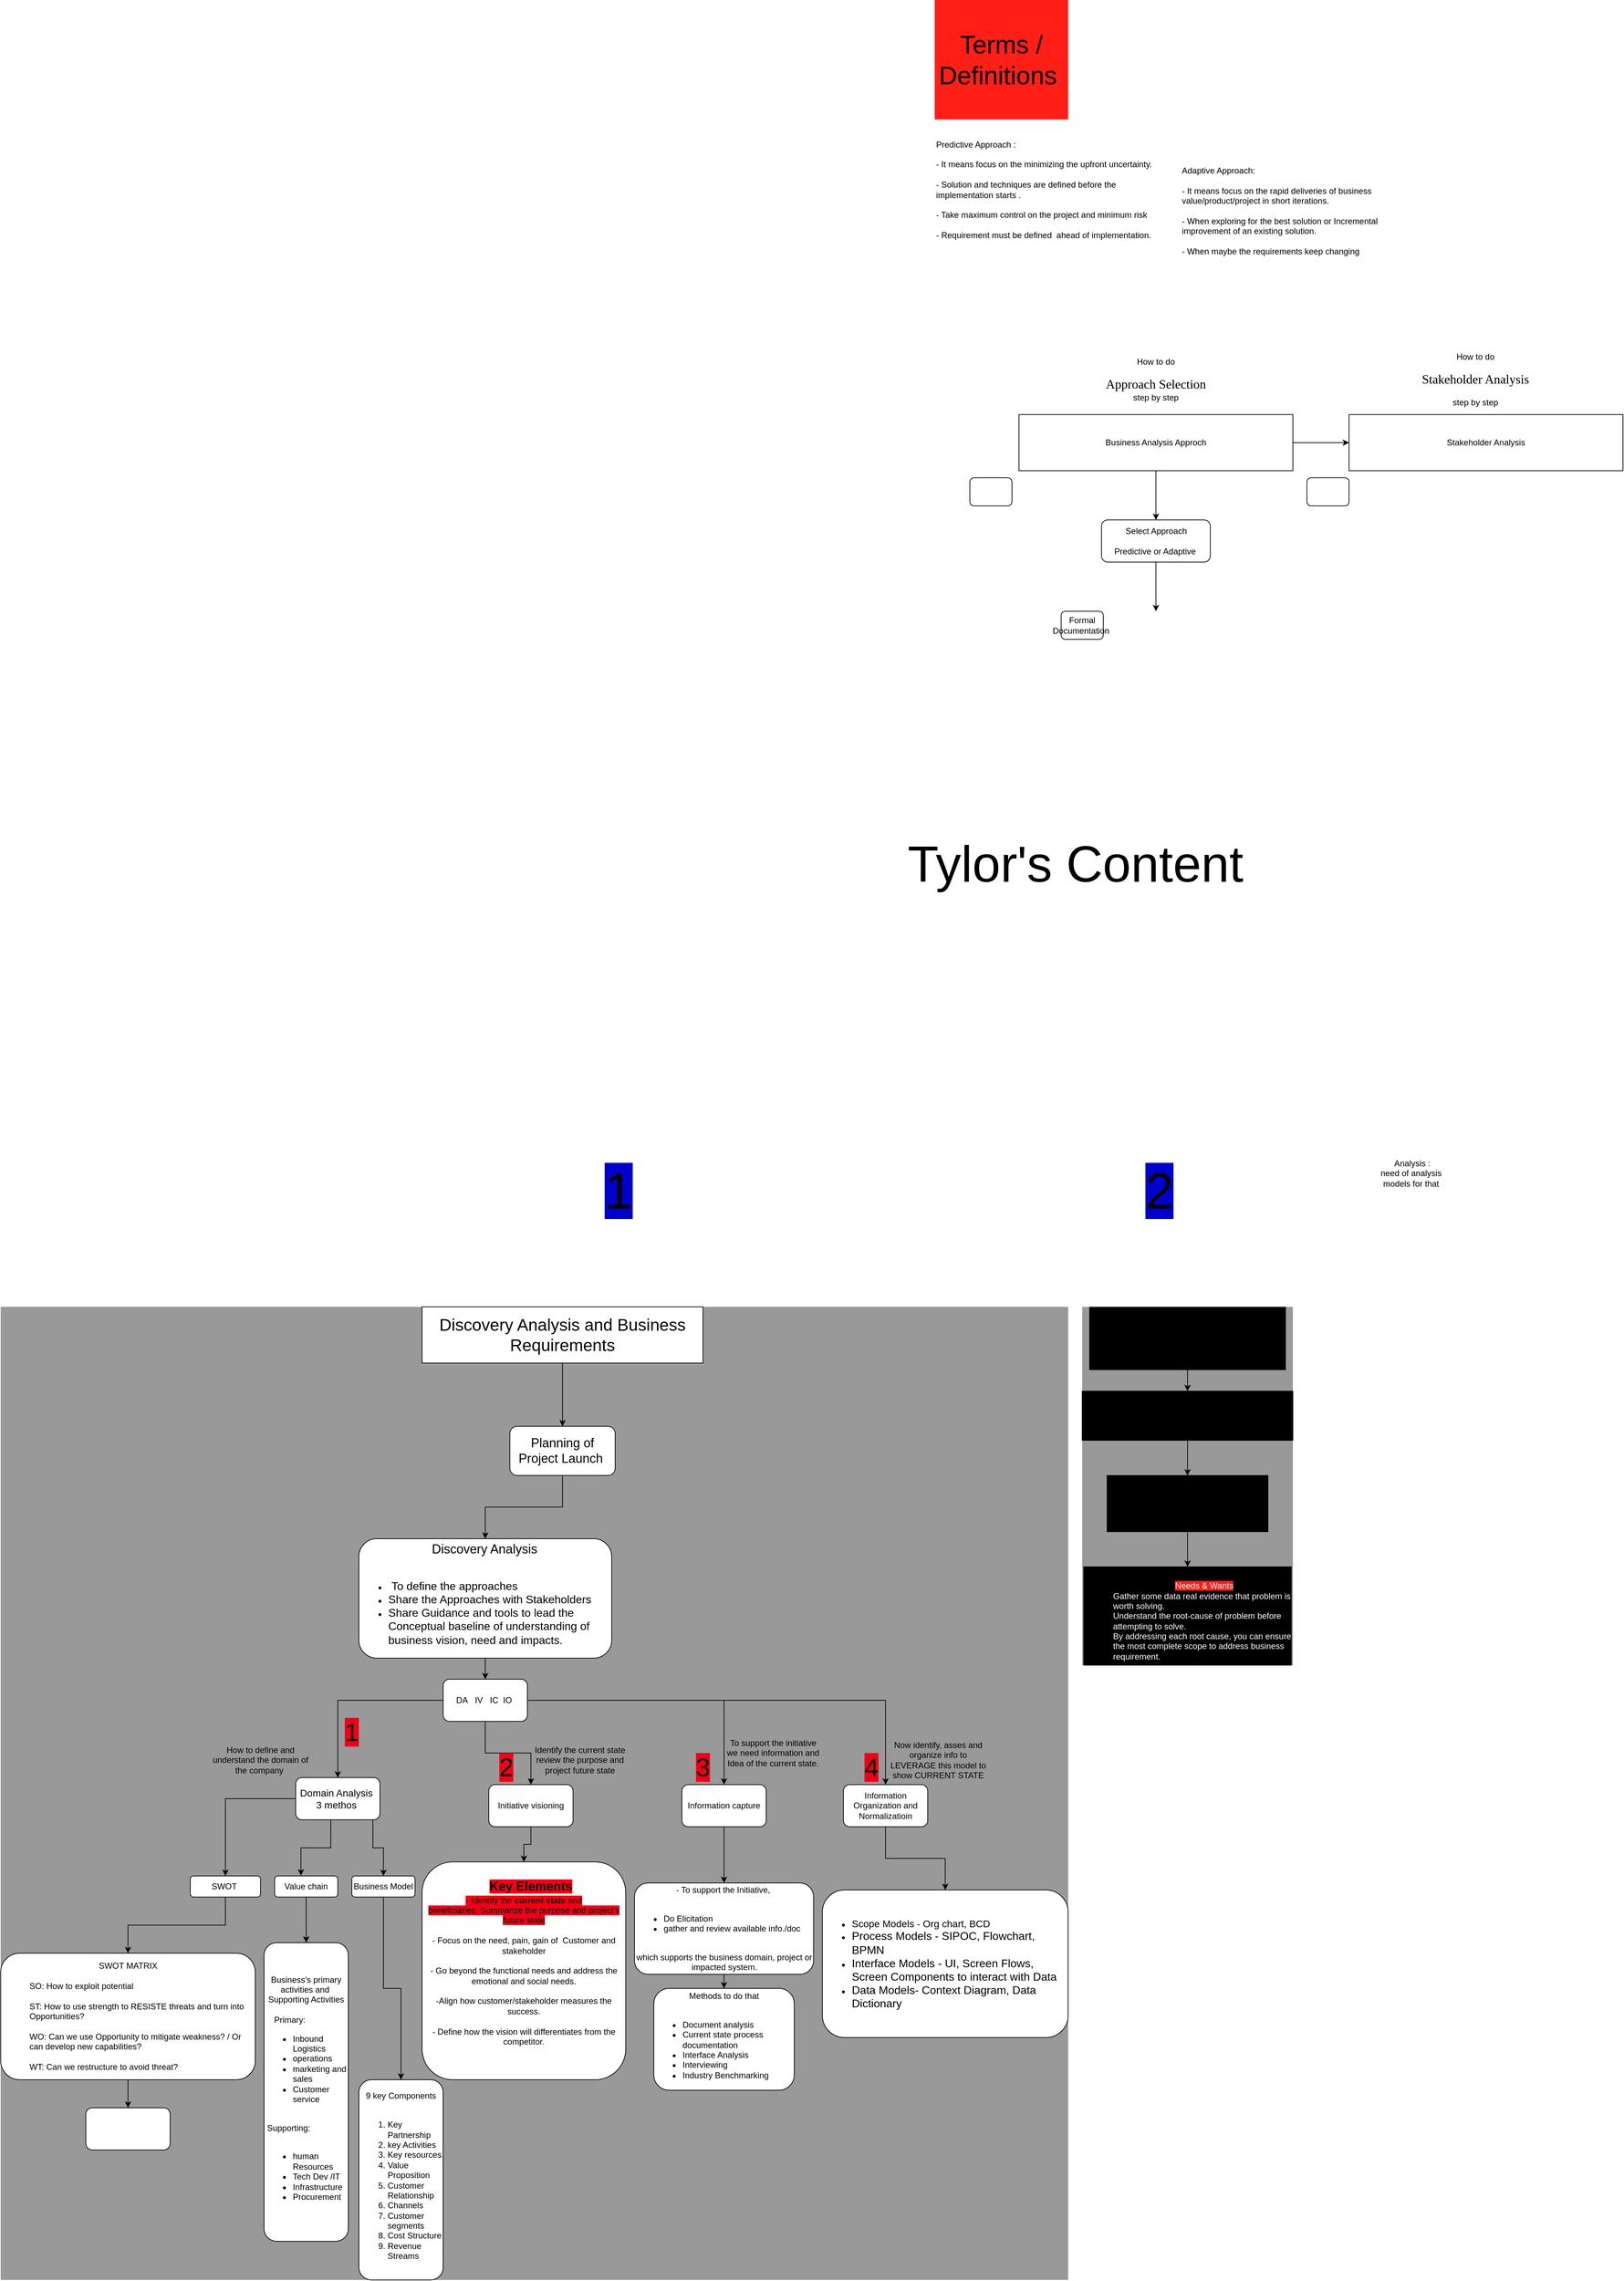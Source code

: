 <mxfile version="21.3.6" type="github">
  <diagram name="Page-1" id="avuCrzYc_2zifGQklvcb">
    <mxGraphModel dx="3822" dy="2460" grid="1" gridSize="10" guides="1" tooltips="1" connect="1" arrows="1" fold="1" page="1" pageScale="1" pageWidth="850" pageHeight="1100" math="0" shadow="0">
      <root>
        <mxCell id="0" />
        <mxCell id="1" parent="0" />
        <mxCell id="20oGBJxCJiwP2vIUOQRp-1" value="Stakeholder Analysis" style="rounded=0;whiteSpace=wrap;html=1;" parent="1" vertex="1">
          <mxGeometry x="240" y="120" width="390" height="80" as="geometry" />
        </mxCell>
        <mxCell id="20oGBJxCJiwP2vIUOQRp-3" value="How to do&lt;br&gt;&lt;br&gt;&lt;font face=&quot;Verdana&quot; style=&quot;font-size: 18px;&quot;&gt;Stakeholder Analysis&lt;/font&gt; &lt;br&gt;&lt;br&gt;step by step" style="text;html=1;strokeColor=none;fillColor=none;align=center;verticalAlign=middle;whiteSpace=wrap;rounded=0;" parent="1" vertex="1">
          <mxGeometry x="300" y="30" width="240" height="80" as="geometry" />
        </mxCell>
        <mxCell id="20oGBJxCJiwP2vIUOQRp-5" style="edgeStyle=orthogonalEdgeStyle;rounded=0;orthogonalLoop=1;jettySize=auto;html=1;" parent="1" source="20oGBJxCJiwP2vIUOQRp-4" target="20oGBJxCJiwP2vIUOQRp-1" edge="1">
          <mxGeometry relative="1" as="geometry" />
        </mxCell>
        <mxCell id="20oGBJxCJiwP2vIUOQRp-12" style="edgeStyle=orthogonalEdgeStyle;rounded=0;orthogonalLoop=1;jettySize=auto;html=1;entryX=0.5;entryY=0;entryDx=0;entryDy=0;" parent="1" source="20oGBJxCJiwP2vIUOQRp-4" target="20oGBJxCJiwP2vIUOQRp-7" edge="1">
          <mxGeometry relative="1" as="geometry" />
        </mxCell>
        <mxCell id="20oGBJxCJiwP2vIUOQRp-4" value="Business Analysis Approch" style="rounded=0;whiteSpace=wrap;html=1;" parent="1" vertex="1">
          <mxGeometry x="-230" y="120" width="390" height="80" as="geometry" />
        </mxCell>
        <mxCell id="20oGBJxCJiwP2vIUOQRp-13" style="edgeStyle=orthogonalEdgeStyle;rounded=0;orthogonalLoop=1;jettySize=auto;html=1;" parent="1" source="20oGBJxCJiwP2vIUOQRp-7" edge="1">
          <mxGeometry relative="1" as="geometry">
            <mxPoint x="-35" y="400" as="targetPoint" />
          </mxGeometry>
        </mxCell>
        <mxCell id="20oGBJxCJiwP2vIUOQRp-7" value="Select Approach&lt;br&gt;&lt;br&gt;Predictive or Adaptive&amp;nbsp;" style="rounded=1;whiteSpace=wrap;html=1;" parent="1" vertex="1">
          <mxGeometry x="-112.5" y="270" width="155" height="60" as="geometry" />
        </mxCell>
        <mxCell id="20oGBJxCJiwP2vIUOQRp-8" value="Predictive Approach :&amp;nbsp; &amp;nbsp;&lt;br&gt;&lt;br&gt;- It means focus on the minimizing the upfront uncertainty.&amp;nbsp;&lt;br&gt;&lt;br&gt;- Solution and techniques are defined before the implementation starts .&lt;br&gt;&lt;br&gt;- Take maximum control on the project and minimum risk&lt;br&gt;&lt;br&gt;- Requirement must be defined&amp;nbsp; ahead of implementation.&lt;br&gt;" style="text;html=1;strokeColor=none;fillColor=none;align=left;verticalAlign=middle;whiteSpace=wrap;rounded=0;" parent="1" vertex="1">
          <mxGeometry x="-350" y="-280" width="320" height="160" as="geometry" />
        </mxCell>
        <mxCell id="20oGBJxCJiwP2vIUOQRp-9" value="&lt;font style=&quot;font-size: 36px;&quot;&gt;Terms / Definitions&amp;nbsp;&lt;/font&gt;" style="text;html=1;strokeColor=none;fillColor=#FF1F17;align=center;verticalAlign=middle;whiteSpace=wrap;rounded=0;" parent="1" vertex="1">
          <mxGeometry x="-350" y="-470" width="190" height="170" as="geometry" />
        </mxCell>
        <mxCell id="20oGBJxCJiwP2vIUOQRp-10" value="Adaptive Approach:&amp;nbsp; &amp;nbsp;&lt;br&gt;&lt;br&gt;- It means focus on the rapid deliveries of business value/product/project in short iterations.&lt;br&gt;&lt;br&gt;- When exploring for the best solution or Incremental improvement of an existing solution.&lt;br&gt;&lt;br&gt;- When maybe the requirements keep changing&amp;nbsp;" style="text;html=1;strokeColor=none;fillColor=none;align=left;verticalAlign=middle;whiteSpace=wrap;rounded=0;" parent="1" vertex="1">
          <mxGeometry y="-220" width="320" height="100" as="geometry" />
        </mxCell>
        <mxCell id="20oGBJxCJiwP2vIUOQRp-11" value="How to do&lt;br&gt;&lt;br&gt;&lt;font face=&quot;Verdana&quot;&gt;&lt;span style=&quot;font-size: 18px;&quot;&gt;Approach Selection&lt;/span&gt;&lt;/font&gt;&lt;br&gt;step by step" style="text;html=1;strokeColor=none;fillColor=none;align=center;verticalAlign=middle;whiteSpace=wrap;rounded=0;" parent="1" vertex="1">
          <mxGeometry x="-155" y="30" width="240" height="80" as="geometry" />
        </mxCell>
        <mxCell id="20oGBJxCJiwP2vIUOQRp-14" value="" style="rounded=1;whiteSpace=wrap;html=1;" parent="1" vertex="1">
          <mxGeometry x="-300" y="210" width="60" height="40" as="geometry" />
        </mxCell>
        <mxCell id="20oGBJxCJiwP2vIUOQRp-16" value="" style="rounded=1;whiteSpace=wrap;html=1;" parent="1" vertex="1">
          <mxGeometry x="180" y="210" width="60" height="40" as="geometry" />
        </mxCell>
        <mxCell id="20oGBJxCJiwP2vIUOQRp-17" value="Formal Documentation&amp;nbsp;" style="rounded=1;whiteSpace=wrap;html=1;" parent="1" vertex="1">
          <mxGeometry x="-170" y="400" width="60" height="40" as="geometry" />
        </mxCell>
        <mxCell id="20oGBJxCJiwP2vIUOQRp-19" value="&lt;font style=&quot;font-size: 72px;&quot;&gt;Tylor&#39;s Content&amp;nbsp;&lt;/font&gt;" style="text;html=1;strokeColor=none;fillColor=none;align=center;verticalAlign=middle;whiteSpace=wrap;rounded=0;" parent="1" vertex="1">
          <mxGeometry x="-417.5" y="620" width="555" height="280" as="geometry" />
        </mxCell>
        <mxCell id="xvKbqlWR54QsmGuHGJQW-46" value="" style="group;fillColor=#999999;" parent="1" vertex="1" connectable="0">
          <mxGeometry x="-1680" y="1390" width="1520" height="1385" as="geometry" />
        </mxCell>
        <mxCell id="20oGBJxCJiwP2vIUOQRp-18" value="&lt;font style=&quot;font-size: 24px;&quot;&gt;Discovery Analysis and Business Requirements&lt;/font&gt;" style="rounded=0;whiteSpace=wrap;html=1;" parent="xvKbqlWR54QsmGuHGJQW-46" vertex="1">
          <mxGeometry x="600" width="400" height="80" as="geometry" />
        </mxCell>
        <mxCell id="20oGBJxCJiwP2vIUOQRp-22" value="&lt;font style=&quot;font-size: 18px;&quot;&gt;Planning of Project Launch&amp;nbsp;&lt;/font&gt;" style="rounded=1;whiteSpace=wrap;html=1;" parent="xvKbqlWR54QsmGuHGJQW-46" vertex="1">
          <mxGeometry x="725" y="170" width="150" height="70" as="geometry" />
        </mxCell>
        <mxCell id="xvKbqlWR54QsmGuHGJQW-45" style="edgeStyle=orthogonalEdgeStyle;rounded=0;orthogonalLoop=1;jettySize=auto;html=1;entryX=0.5;entryY=0;entryDx=0;entryDy=0;" parent="xvKbqlWR54QsmGuHGJQW-46" source="20oGBJxCJiwP2vIUOQRp-18" target="20oGBJxCJiwP2vIUOQRp-22" edge="1">
          <mxGeometry relative="1" as="geometry" />
        </mxCell>
        <mxCell id="20oGBJxCJiwP2vIUOQRp-23" value="&lt;div style=&quot;text-align: center;&quot;&gt;&lt;span style=&quot;background-color: initial;&quot;&gt;&lt;font style=&quot;font-size: 18px;&quot;&gt;Discovery Analysis&lt;/font&gt;&lt;font style=&quot;font-size: 14px;&quot;&gt;&amp;nbsp;&lt;/font&gt;&lt;/span&gt;&lt;/div&gt;&lt;font size=&quot;3&quot;&gt;&lt;br&gt;&lt;/font&gt;&lt;ul&gt;&lt;li&gt;&lt;font size=&quot;3&quot;&gt;&amp;nbsp;To define the approaches&lt;/font&gt;&lt;/li&gt;&lt;li&gt;&lt;font size=&quot;3&quot;&gt;Share the Approaches with Stakeholders&lt;/font&gt;&lt;/li&gt;&lt;li&gt;&lt;font size=&quot;3&quot;&gt;Share Guidance and tools to lead the Conceptual baseline of understanding of business vision, need and impacts.&lt;/font&gt;&lt;/li&gt;&lt;/ul&gt;" style="rounded=1;whiteSpace=wrap;html=1;align=left;" parent="xvKbqlWR54QsmGuHGJQW-46" vertex="1">
          <mxGeometry x="510" y="330" width="360" height="170" as="geometry" />
        </mxCell>
        <mxCell id="20oGBJxCJiwP2vIUOQRp-24" style="edgeStyle=orthogonalEdgeStyle;rounded=0;orthogonalLoop=1;jettySize=auto;html=1;" parent="xvKbqlWR54QsmGuHGJQW-46" source="20oGBJxCJiwP2vIUOQRp-22" target="20oGBJxCJiwP2vIUOQRp-23" edge="1">
          <mxGeometry relative="1" as="geometry" />
        </mxCell>
        <mxCell id="20oGBJxCJiwP2vIUOQRp-25" value="DA&amp;nbsp; &amp;nbsp;IV&amp;nbsp; &amp;nbsp;IC&amp;nbsp; IO&amp;nbsp;" style="whiteSpace=wrap;html=1;align=center;rounded=1;" parent="xvKbqlWR54QsmGuHGJQW-46" vertex="1">
          <mxGeometry x="630" y="530" width="120" height="60" as="geometry" />
        </mxCell>
        <mxCell id="20oGBJxCJiwP2vIUOQRp-26" value="" style="edgeStyle=orthogonalEdgeStyle;rounded=0;orthogonalLoop=1;jettySize=auto;html=1;" parent="xvKbqlWR54QsmGuHGJQW-46" source="20oGBJxCJiwP2vIUOQRp-23" target="20oGBJxCJiwP2vIUOQRp-25" edge="1">
          <mxGeometry relative="1" as="geometry" />
        </mxCell>
        <mxCell id="20oGBJxCJiwP2vIUOQRp-27" value="&lt;font style=&quot;font-size: 14px;&quot;&gt;Domain Analysis&amp;nbsp;&lt;br&gt;&lt;font style=&quot;&quot;&gt;3 methos&lt;/font&gt;&amp;nbsp;&lt;/font&gt;" style="whiteSpace=wrap;html=1;align=center;rounded=1;" parent="xvKbqlWR54QsmGuHGJQW-46" vertex="1">
          <mxGeometry x="420" y="670" width="120" height="60" as="geometry" />
        </mxCell>
        <mxCell id="20oGBJxCJiwP2vIUOQRp-28" value="" style="edgeStyle=orthogonalEdgeStyle;rounded=0;orthogonalLoop=1;jettySize=auto;html=1;" parent="xvKbqlWR54QsmGuHGJQW-46" source="20oGBJxCJiwP2vIUOQRp-25" target="20oGBJxCJiwP2vIUOQRp-27" edge="1">
          <mxGeometry relative="1" as="geometry" />
        </mxCell>
        <mxCell id="20oGBJxCJiwP2vIUOQRp-29" value="How to define and understand the domain of the company&amp;nbsp;" style="text;html=1;strokeColor=none;fillColor=none;align=center;verticalAlign=middle;whiteSpace=wrap;rounded=0;" parent="xvKbqlWR54QsmGuHGJQW-46" vertex="1">
          <mxGeometry x="300" y="610" width="140" height="70" as="geometry" />
        </mxCell>
        <mxCell id="20oGBJxCJiwP2vIUOQRp-30" value="SWOT&amp;nbsp;" style="whiteSpace=wrap;html=1;align=center;rounded=1;" parent="xvKbqlWR54QsmGuHGJQW-46" vertex="1">
          <mxGeometry x="270" y="810" width="100" height="30" as="geometry" />
        </mxCell>
        <mxCell id="20oGBJxCJiwP2vIUOQRp-31" value="" style="edgeStyle=orthogonalEdgeStyle;rounded=0;orthogonalLoop=1;jettySize=auto;html=1;" parent="xvKbqlWR54QsmGuHGJQW-46" source="20oGBJxCJiwP2vIUOQRp-27" target="20oGBJxCJiwP2vIUOQRp-30" edge="1">
          <mxGeometry relative="1" as="geometry" />
        </mxCell>
        <mxCell id="20oGBJxCJiwP2vIUOQRp-32" value="Value chain" style="whiteSpace=wrap;html=1;align=center;rounded=1;" parent="xvKbqlWR54QsmGuHGJQW-46" vertex="1">
          <mxGeometry x="390" y="810" width="90" height="30" as="geometry" />
        </mxCell>
        <mxCell id="20oGBJxCJiwP2vIUOQRp-34" style="edgeStyle=orthogonalEdgeStyle;rounded=0;orthogonalLoop=1;jettySize=auto;html=1;entryX=0.417;entryY=-0.017;entryDx=0;entryDy=0;entryPerimeter=0;" parent="xvKbqlWR54QsmGuHGJQW-46" source="20oGBJxCJiwP2vIUOQRp-27" target="20oGBJxCJiwP2vIUOQRp-32" edge="1">
          <mxGeometry relative="1" as="geometry">
            <Array as="points">
              <mxPoint x="470" y="770" />
              <mxPoint x="428" y="770" />
            </Array>
          </mxGeometry>
        </mxCell>
        <mxCell id="20oGBJxCJiwP2vIUOQRp-33" value="Business Model" style="whiteSpace=wrap;html=1;align=center;rounded=1;" parent="xvKbqlWR54QsmGuHGJQW-46" vertex="1">
          <mxGeometry x="500" y="810" width="90" height="30" as="geometry" />
        </mxCell>
        <mxCell id="20oGBJxCJiwP2vIUOQRp-35" style="edgeStyle=orthogonalEdgeStyle;rounded=0;orthogonalLoop=1;jettySize=auto;html=1;" parent="xvKbqlWR54QsmGuHGJQW-46" source="20oGBJxCJiwP2vIUOQRp-27" target="20oGBJxCJiwP2vIUOQRp-33" edge="1">
          <mxGeometry relative="1" as="geometry">
            <Array as="points">
              <mxPoint x="530" y="770" />
              <mxPoint x="545" y="770" />
            </Array>
          </mxGeometry>
        </mxCell>
        <mxCell id="20oGBJxCJiwP2vIUOQRp-36" value="SWOT MATRIX&lt;br&gt;&lt;br&gt;&lt;blockquote style=&quot;margin: 0 0 0 40px; border: none; padding: 0px;&quot;&gt;&lt;div style=&quot;text-align: left;&quot;&gt;&lt;span style=&quot;background-color: initial;&quot;&gt;SO: How to exploit potential&lt;/span&gt;&lt;/div&gt;&lt;div style=&quot;text-align: left;&quot;&gt;&lt;br&gt;&lt;/div&gt;&lt;div style=&quot;text-align: left;&quot;&gt;&lt;span style=&quot;background-color: initial;&quot;&gt;ST: How to use strength to RESISTE threats and turn into Opportunities?&lt;/span&gt;&lt;/div&gt;&lt;div style=&quot;text-align: left;&quot;&gt;&lt;br&gt;&lt;/div&gt;&lt;div style=&quot;text-align: left;&quot;&gt;&lt;span style=&quot;background-color: initial;&quot;&gt;WO: Can we use Opportunity to mitigate weakness? / Or can develop new capabilities?&lt;/span&gt;&lt;/div&gt;&lt;div style=&quot;text-align: left;&quot;&gt;&lt;br&gt;&lt;/div&gt;&lt;div style=&quot;text-align: left;&quot;&gt;&lt;span style=&quot;background-color: initial;&quot;&gt;WT: Can we restructure to avoid threat?&lt;/span&gt;&lt;/div&gt;&lt;/blockquote&gt;" style="whiteSpace=wrap;html=1;rounded=1;" parent="xvKbqlWR54QsmGuHGJQW-46" vertex="1">
          <mxGeometry y="920" width="362.5" height="180" as="geometry" />
        </mxCell>
        <mxCell id="20oGBJxCJiwP2vIUOQRp-37" value="" style="edgeStyle=orthogonalEdgeStyle;rounded=0;orthogonalLoop=1;jettySize=auto;html=1;" parent="xvKbqlWR54QsmGuHGJQW-46" source="20oGBJxCJiwP2vIUOQRp-30" target="20oGBJxCJiwP2vIUOQRp-36" edge="1">
          <mxGeometry relative="1" as="geometry" />
        </mxCell>
        <mxCell id="20oGBJxCJiwP2vIUOQRp-38" value="" style="whiteSpace=wrap;html=1;rounded=1;" parent="xvKbqlWR54QsmGuHGJQW-46" vertex="1">
          <mxGeometry x="121.25" y="1140" width="120" height="60" as="geometry" />
        </mxCell>
        <mxCell id="20oGBJxCJiwP2vIUOQRp-39" value="" style="edgeStyle=orthogonalEdgeStyle;rounded=0;orthogonalLoop=1;jettySize=auto;html=1;" parent="xvKbqlWR54QsmGuHGJQW-46" source="20oGBJxCJiwP2vIUOQRp-36" target="20oGBJxCJiwP2vIUOQRp-38" edge="1">
          <mxGeometry relative="1" as="geometry" />
        </mxCell>
        <mxCell id="xvKbqlWR54QsmGuHGJQW-1" value="Initiative visioning" style="whiteSpace=wrap;html=1;align=center;rounded=1;" parent="xvKbqlWR54QsmGuHGJQW-46" vertex="1">
          <mxGeometry x="695" y="680" width="120" height="60" as="geometry" />
        </mxCell>
        <mxCell id="xvKbqlWR54QsmGuHGJQW-2" value="" style="edgeStyle=orthogonalEdgeStyle;rounded=0;orthogonalLoop=1;jettySize=auto;html=1;" parent="xvKbqlWR54QsmGuHGJQW-46" source="20oGBJxCJiwP2vIUOQRp-25" target="xvKbqlWR54QsmGuHGJQW-1" edge="1">
          <mxGeometry relative="1" as="geometry" />
        </mxCell>
        <mxCell id="xvKbqlWR54QsmGuHGJQW-3" value="&lt;font style=&quot;background-color: rgb(240, 0, 24); font-size: 36px;&quot;&gt;1&lt;/font&gt;" style="text;html=1;strokeColor=none;fillColor=none;align=center;verticalAlign=middle;whiteSpace=wrap;rounded=0;" parent="xvKbqlWR54QsmGuHGJQW-46" vertex="1">
          <mxGeometry x="470" y="590" width="60" height="30" as="geometry" />
        </mxCell>
        <mxCell id="xvKbqlWR54QsmGuHGJQW-11" value="&lt;div style=&quot;&quot;&gt;&lt;span style=&quot;background-color: rgb(240, 0, 24);&quot;&gt;- Identify the &lt;b style=&quot;&quot;&gt;current state &lt;/b&gt;and beneficiaries,&amp;nbsp;Summarize the purpose and&amp;nbsp;project&#39;s future state&lt;/span&gt;&lt;/div&gt;&lt;div style=&quot;&quot;&gt;&lt;br&gt;&lt;/div&gt;&lt;div style=&quot;&quot;&gt;&lt;span style=&quot;background-color: initial;&quot;&gt;- Focus on the need, pain, gain of&amp;nbsp; Customer and stakeholder&lt;/span&gt;&lt;/div&gt;&lt;div style=&quot;&quot;&gt;&lt;br&gt;&lt;/div&gt;&lt;div style=&quot;&quot;&gt;&lt;span style=&quot;background-color: initial;&quot;&gt;- Go beyond the functional needs and address the emotional and social needs.&lt;/span&gt;&lt;/div&gt;&lt;div style=&quot;&quot;&gt;&lt;br&gt;&lt;/div&gt;&lt;div style=&quot;&quot;&gt;&lt;span style=&quot;background-color: initial;&quot;&gt;-Align how customer/stakeholder measures the success.&lt;/span&gt;&lt;/div&gt;&lt;div style=&quot;&quot;&gt;&lt;br&gt;&lt;/div&gt;&lt;div style=&quot;&quot;&gt;&lt;span style=&quot;background-color: initial;&quot;&gt;- Define how the vision will differentiates from the competitor.&lt;/span&gt;&lt;/div&gt;" style="whiteSpace=wrap;html=1;rounded=1;align=center;" parent="xvKbqlWR54QsmGuHGJQW-46" vertex="1">
          <mxGeometry x="600" y="790" width="290" height="310" as="geometry" />
        </mxCell>
        <mxCell id="xvKbqlWR54QsmGuHGJQW-9" value="" style="edgeStyle=orthogonalEdgeStyle;rounded=0;orthogonalLoop=1;jettySize=auto;html=1;exitX=0.5;exitY=1;exitDx=0;exitDy=0;entryX=0.5;entryY=0;entryDx=0;entryDy=0;" parent="xvKbqlWR54QsmGuHGJQW-46" source="xvKbqlWR54QsmGuHGJQW-1" target="xvKbqlWR54QsmGuHGJQW-11" edge="1">
          <mxGeometry relative="1" as="geometry">
            <mxPoint x="895.059" y="750" as="sourcePoint" />
            <mxPoint x="850" y="920" as="targetPoint" />
          </mxGeometry>
        </mxCell>
        <mxCell id="xvKbqlWR54QsmGuHGJQW-17" value="&lt;font style=&quot;background-color: rgb(240, 0, 24); font-size: 36px;&quot;&gt;2&lt;/font&gt;" style="text;html=1;strokeColor=none;fillColor=none;align=center;verticalAlign=middle;whiteSpace=wrap;rounded=0;" parent="xvKbqlWR54QsmGuHGJQW-46" vertex="1">
          <mxGeometry x="690" y="640" width="60" height="30" as="geometry" />
        </mxCell>
        <mxCell id="xvKbqlWR54QsmGuHGJQW-18" value="Information capture" style="whiteSpace=wrap;html=1;align=center;rounded=1;" parent="xvKbqlWR54QsmGuHGJQW-46" vertex="1">
          <mxGeometry x="970" y="680" width="120" height="60" as="geometry" />
        </mxCell>
        <mxCell id="xvKbqlWR54QsmGuHGJQW-20" style="edgeStyle=orthogonalEdgeStyle;rounded=0;orthogonalLoop=1;jettySize=auto;html=1;" parent="xvKbqlWR54QsmGuHGJQW-46" source="20oGBJxCJiwP2vIUOQRp-25" target="xvKbqlWR54QsmGuHGJQW-18" edge="1">
          <mxGeometry relative="1" as="geometry" />
        </mxCell>
        <mxCell id="xvKbqlWR54QsmGuHGJQW-21" value="&lt;b&gt;&lt;font style=&quot;font-size: 18px; background-color: rgb(240, 0, 24);&quot;&gt;Key Elements&lt;/font&gt;&lt;/b&gt;" style="text;html=1;strokeColor=none;fillColor=none;align=center;verticalAlign=middle;whiteSpace=wrap;rounded=0;" parent="xvKbqlWR54QsmGuHGJQW-46" vertex="1">
          <mxGeometry x="685" y="790" width="140" height="70" as="geometry" />
        </mxCell>
        <mxCell id="xvKbqlWR54QsmGuHGJQW-22" value="- To support the Initiative,&amp;nbsp;&lt;br&gt;&lt;br&gt;&lt;ul&gt;&lt;li style=&quot;text-align: left;&quot;&gt;Do Elicitation&lt;/li&gt;&lt;li style=&quot;text-align: left;&quot;&gt;gather and review available info./doc&lt;/li&gt;&lt;/ul&gt;&lt;br&gt;which supports the business domain, project or impacted system." style="whiteSpace=wrap;html=1;rounded=1;" parent="xvKbqlWR54QsmGuHGJQW-46" vertex="1">
          <mxGeometry x="902.5" y="820" width="255" height="130" as="geometry" />
        </mxCell>
        <mxCell id="xvKbqlWR54QsmGuHGJQW-23" value="" style="edgeStyle=orthogonalEdgeStyle;rounded=0;orthogonalLoop=1;jettySize=auto;html=1;" parent="xvKbqlWR54QsmGuHGJQW-46" source="xvKbqlWR54QsmGuHGJQW-18" target="xvKbqlWR54QsmGuHGJQW-22" edge="1">
          <mxGeometry relative="1" as="geometry" />
        </mxCell>
        <mxCell id="xvKbqlWR54QsmGuHGJQW-24" value="Methods to do that&lt;br&gt;&lt;br&gt;&lt;ul&gt;&lt;li style=&quot;text-align: left;&quot;&gt;Document analysis&lt;/li&gt;&lt;li style=&quot;text-align: left;&quot;&gt;Current state process documentation&lt;/li&gt;&lt;li style=&quot;text-align: left;&quot;&gt;Interface Analysis&lt;/li&gt;&lt;li style=&quot;text-align: left;&quot;&gt;Interviewing&lt;/li&gt;&lt;li style=&quot;text-align: left;&quot;&gt;Industry Benchmarking&lt;/li&gt;&lt;/ul&gt;" style="whiteSpace=wrap;html=1;rounded=1;" parent="xvKbqlWR54QsmGuHGJQW-46" vertex="1">
          <mxGeometry x="930" y="970" width="200" height="145" as="geometry" />
        </mxCell>
        <mxCell id="xvKbqlWR54QsmGuHGJQW-25" value="" style="edgeStyle=orthogonalEdgeStyle;rounded=0;orthogonalLoop=1;jettySize=auto;html=1;" parent="xvKbqlWR54QsmGuHGJQW-46" source="xvKbqlWR54QsmGuHGJQW-22" target="xvKbqlWR54QsmGuHGJQW-24" edge="1">
          <mxGeometry relative="1" as="geometry" />
        </mxCell>
        <mxCell id="xvKbqlWR54QsmGuHGJQW-26" value="Identify the current state&lt;br&gt;review the purpose and project future state" style="text;html=1;strokeColor=none;fillColor=none;align=center;verticalAlign=middle;whiteSpace=wrap;rounded=0;" parent="xvKbqlWR54QsmGuHGJQW-46" vertex="1">
          <mxGeometry x="755" y="610" width="140" height="70" as="geometry" />
        </mxCell>
        <mxCell id="xvKbqlWR54QsmGuHGJQW-27" value="To support the initiative we need information and Idea of the current state." style="text;html=1;strokeColor=none;fillColor=none;align=center;verticalAlign=middle;whiteSpace=wrap;rounded=0;" parent="xvKbqlWR54QsmGuHGJQW-46" vertex="1">
          <mxGeometry x="1030" y="600" width="140" height="70" as="geometry" />
        </mxCell>
        <mxCell id="xvKbqlWR54QsmGuHGJQW-28" value="&lt;font style=&quot;background-color: rgb(240, 0, 24); font-size: 36px;&quot;&gt;3&lt;/font&gt;" style="text;html=1;strokeColor=none;fillColor=none;align=center;verticalAlign=middle;whiteSpace=wrap;rounded=0;" parent="xvKbqlWR54QsmGuHGJQW-46" vertex="1">
          <mxGeometry x="970" y="640" width="60" height="30" as="geometry" />
        </mxCell>
        <mxCell id="xvKbqlWR54QsmGuHGJQW-29" value="9 key Components&lt;br&gt;&lt;br&gt;&lt;ol&gt;&lt;li style=&quot;text-align: left;&quot;&gt;Key Partnership&lt;/li&gt;&lt;li style=&quot;text-align: left;&quot;&gt;key Activities&lt;/li&gt;&lt;li style=&quot;text-align: left;&quot;&gt;Key resources&lt;/li&gt;&lt;li style=&quot;text-align: left;&quot;&gt;Value Proposition&lt;/li&gt;&lt;li style=&quot;text-align: left;&quot;&gt;Customer Relationship&lt;/li&gt;&lt;li style=&quot;text-align: left;&quot;&gt;Channels&lt;/li&gt;&lt;li style=&quot;text-align: left;&quot;&gt;Customer segments&lt;/li&gt;&lt;li style=&quot;text-align: left;&quot;&gt;Cost Structure&lt;/li&gt;&lt;li style=&quot;text-align: left;&quot;&gt;Revenue Streams&lt;/li&gt;&lt;/ol&gt;" style="whiteSpace=wrap;html=1;rounded=1;" parent="xvKbqlWR54QsmGuHGJQW-46" vertex="1">
          <mxGeometry x="510" y="1100" width="120" height="285" as="geometry" />
        </mxCell>
        <mxCell id="xvKbqlWR54QsmGuHGJQW-31" style="edgeStyle=orthogonalEdgeStyle;rounded=0;orthogonalLoop=1;jettySize=auto;html=1;entryX=0.5;entryY=0;entryDx=0;entryDy=0;" parent="xvKbqlWR54QsmGuHGJQW-46" source="20oGBJxCJiwP2vIUOQRp-33" target="xvKbqlWR54QsmGuHGJQW-29" edge="1">
          <mxGeometry relative="1" as="geometry" />
        </mxCell>
        <mxCell id="xvKbqlWR54QsmGuHGJQW-32" value="Business&#39;s primary activities and&amp;nbsp; Supporting Activities&lt;br&gt;&lt;br&gt;&lt;div style=&quot;text-align: left;&quot;&gt;&lt;span style=&quot;background-color: initial;&quot;&gt;&amp;nbsp; &amp;nbsp; Primary:&lt;/span&gt;&lt;/div&gt;&lt;div style=&quot;text-align: left;&quot;&gt;&lt;ul&gt;&lt;li&gt;&lt;span style=&quot;background-color: initial;&quot;&gt;Inbound Logistics&lt;/span&gt;&lt;/li&gt;&lt;li&gt;&lt;span style=&quot;background-color: initial;&quot;&gt;operations&lt;/span&gt;&lt;/li&gt;&lt;li&gt;&lt;span style=&quot;background-color: initial;&quot;&gt;marketing and sales&lt;/span&gt;&lt;/li&gt;&lt;li&gt;&lt;span style=&quot;background-color: initial;&quot;&gt;Customer service&lt;/span&gt;&lt;/li&gt;&lt;/ul&gt;&lt;div&gt;&lt;br&gt;&lt;/div&gt;&lt;div&gt;&amp;nbsp;Supporting:&lt;br&gt;&lt;br&gt;&lt;/div&gt;&lt;div&gt;&lt;ul&gt;&lt;li&gt;human Resources&lt;/li&gt;&lt;li&gt;Tech Dev /IT&lt;/li&gt;&lt;li&gt;Infrastructure&lt;/li&gt;&lt;li&gt;Procurement&lt;/li&gt;&lt;/ul&gt;&lt;/div&gt;&lt;/div&gt;" style="whiteSpace=wrap;html=1;rounded=1;" parent="xvKbqlWR54QsmGuHGJQW-46" vertex="1">
          <mxGeometry x="375" y="905" width="120" height="425" as="geometry" />
        </mxCell>
        <mxCell id="xvKbqlWR54QsmGuHGJQW-33" value="" style="edgeStyle=orthogonalEdgeStyle;rounded=0;orthogonalLoop=1;jettySize=auto;html=1;" parent="xvKbqlWR54QsmGuHGJQW-46" source="20oGBJxCJiwP2vIUOQRp-32" target="xvKbqlWR54QsmGuHGJQW-32" edge="1">
          <mxGeometry relative="1" as="geometry" />
        </mxCell>
        <mxCell id="xvKbqlWR54QsmGuHGJQW-36" value="Information Organization and Normalizatioin" style="whiteSpace=wrap;html=1;rounded=1;" parent="xvKbqlWR54QsmGuHGJQW-46" vertex="1">
          <mxGeometry x="1200" y="680" width="120" height="60" as="geometry" />
        </mxCell>
        <mxCell id="xvKbqlWR54QsmGuHGJQW-39" style="edgeStyle=orthogonalEdgeStyle;rounded=0;orthogonalLoop=1;jettySize=auto;html=1;exitX=1;exitY=0.5;exitDx=0;exitDy=0;entryX=0.5;entryY=0;entryDx=0;entryDy=0;" parent="xvKbqlWR54QsmGuHGJQW-46" source="20oGBJxCJiwP2vIUOQRp-25" target="xvKbqlWR54QsmGuHGJQW-36" edge="1">
          <mxGeometry relative="1" as="geometry" />
        </mxCell>
        <mxCell id="xvKbqlWR54QsmGuHGJQW-40" value="&lt;font style=&quot;background-color: rgb(240, 0, 24); font-size: 36px;&quot;&gt;4&lt;/font&gt;" style="text;html=1;strokeColor=none;fillColor=none;align=center;verticalAlign=middle;whiteSpace=wrap;rounded=0;" parent="xvKbqlWR54QsmGuHGJQW-46" vertex="1">
          <mxGeometry x="1210" y="640" width="60" height="30" as="geometry" />
        </mxCell>
        <mxCell id="xvKbqlWR54QsmGuHGJQW-41" value="Now identify, asses and organize info to LEVERAGE this model to show CURRENT STATE" style="text;html=1;strokeColor=none;fillColor=none;align=center;verticalAlign=middle;whiteSpace=wrap;rounded=0;" parent="xvKbqlWR54QsmGuHGJQW-46" vertex="1">
          <mxGeometry x="1265" y="610" width="140" height="70" as="geometry" />
        </mxCell>
        <mxCell id="xvKbqlWR54QsmGuHGJQW-43" value="&lt;ul&gt;&lt;li&gt;&lt;font style=&quot;font-size: 14px;&quot;&gt;Scope Models - Org chart, BCD&lt;/font&gt;&lt;/li&gt;&lt;li&gt;&lt;font size=&quot;3&quot;&gt;Process Models - SIPOC, Flowchart, BPMN&lt;/font&gt;&lt;/li&gt;&lt;li&gt;&lt;font size=&quot;3&quot;&gt;Interface Models - UI, Screen Flows, Screen Components to interact with Data&lt;/font&gt;&lt;/li&gt;&lt;li&gt;&lt;font size=&quot;3&quot;&gt;Data Models- Context Diagram, Data Dictionary&amp;nbsp;&amp;nbsp;&lt;/font&gt;&lt;/li&gt;&lt;/ul&gt;" style="whiteSpace=wrap;html=1;rounded=1;align=left;" parent="xvKbqlWR54QsmGuHGJQW-46" vertex="1">
          <mxGeometry x="1170" y="830" width="350" height="210" as="geometry" />
        </mxCell>
        <mxCell id="xvKbqlWR54QsmGuHGJQW-44" value="" style="edgeStyle=orthogonalEdgeStyle;rounded=0;orthogonalLoop=1;jettySize=auto;html=1;" parent="xvKbqlWR54QsmGuHGJQW-46" source="xvKbqlWR54QsmGuHGJQW-36" target="xvKbqlWR54QsmGuHGJQW-43" edge="1">
          <mxGeometry relative="1" as="geometry" />
        </mxCell>
        <mxCell id="feKw_-WsJlsvPGO94x_M-3" value="" style="group;fillColor=#999999;" vertex="1" connectable="0" parent="1">
          <mxGeometry x="-140" y="1390" width="300" height="510" as="geometry" />
        </mxCell>
        <mxCell id="xvKbqlWR54QsmGuHGJQW-48" value="&lt;font style=&quot;font-size: 18px;&quot;&gt;Techniques to Clarify the Problem/ Opportunity Statements&lt;/font&gt;" style="rounded=0;whiteSpace=wrap;html=1;fillColor=#000000;" parent="feKw_-WsJlsvPGO94x_M-3" vertex="1">
          <mxGeometry y="120" width="300" height="70" as="geometry" />
        </mxCell>
        <mxCell id="xvKbqlWR54QsmGuHGJQW-55" style="edgeStyle=orthogonalEdgeStyle;rounded=0;orthogonalLoop=1;jettySize=auto;html=1;entryX=0.5;entryY=0;entryDx=0;entryDy=0;" parent="feKw_-WsJlsvPGO94x_M-3" source="xvKbqlWR54QsmGuHGJQW-49" target="xvKbqlWR54QsmGuHGJQW-48" edge="1">
          <mxGeometry relative="1" as="geometry" />
        </mxCell>
        <mxCell id="xvKbqlWR54QsmGuHGJQW-49" value="&lt;font style=&quot;font-size: 36px;&quot;&gt;PROBLEM OR OPPORTUNITY&lt;/font&gt;" style="text;html=1;strokeColor=none;fillColor=#000000;align=center;verticalAlign=middle;whiteSpace=wrap;rounded=0;" parent="feKw_-WsJlsvPGO94x_M-3" vertex="1">
          <mxGeometry x="10" width="280" height="90" as="geometry" />
        </mxCell>
        <mxCell id="xvKbqlWR54QsmGuHGJQW-56" value="&lt;font style=&quot;font-size: 18px;&quot;&gt;Methods to do :&lt;br&gt;- FIVE WHYS&lt;br&gt;- Fishbone Diagram&lt;/font&gt;" style="whiteSpace=wrap;html=1;fillColor=#000000;rounded=0;" parent="feKw_-WsJlsvPGO94x_M-3" vertex="1">
          <mxGeometry x="35.5" y="240" width="229" height="80" as="geometry" />
        </mxCell>
        <mxCell id="xvKbqlWR54QsmGuHGJQW-57" value="" style="edgeStyle=orthogonalEdgeStyle;rounded=0;orthogonalLoop=1;jettySize=auto;html=1;" parent="feKw_-WsJlsvPGO94x_M-3" source="xvKbqlWR54QsmGuHGJQW-48" target="xvKbqlWR54QsmGuHGJQW-56" edge="1">
          <mxGeometry relative="1" as="geometry" />
        </mxCell>
        <mxCell id="feKw_-WsJlsvPGO94x_M-1" value="&lt;ul&gt;&lt;li&gt;Spend Time Understanding the True Business Requirements = &lt;font color=&quot;#ffffff&quot;&gt;&lt;font style=&quot;background-color: rgb(255, 31, 23);&quot;&gt;Needs &amp;amp; Wants&lt;/font&gt;&amp;nbsp;&lt;/font&gt;&lt;/li&gt;&lt;li&gt;&lt;font color=&quot;#ffffff&quot;&gt;Gather some data real evidence&amp;nbsp;that problem is worth&amp;nbsp;solving.&lt;/font&gt;&lt;/li&gt;&lt;li&gt;&lt;font color=&quot;#ffffff&quot;&gt;Understand the root-cause of problem before attempting&amp;nbsp;to&amp;nbsp;solve.&lt;/font&gt;&lt;/li&gt;&lt;li&gt;&lt;font color=&quot;#ffffff&quot;&gt;By addressing&amp;nbsp;each&amp;nbsp;root cause,&amp;nbsp;you can ensure the most complete scope to address business requirement.&lt;/font&gt;&lt;/li&gt;&lt;/ul&gt;" style="whiteSpace=wrap;html=1;fillColor=#000000;rounded=0;align=left;" vertex="1" parent="feKw_-WsJlsvPGO94x_M-3">
          <mxGeometry x="2.25" y="370" width="295.5" height="140" as="geometry" />
        </mxCell>
        <mxCell id="feKw_-WsJlsvPGO94x_M-2" value="" style="edgeStyle=orthogonalEdgeStyle;rounded=0;orthogonalLoop=1;jettySize=auto;html=1;" edge="1" parent="feKw_-WsJlsvPGO94x_M-3" source="xvKbqlWR54QsmGuHGJQW-56" target="feKw_-WsJlsvPGO94x_M-1">
          <mxGeometry relative="1" as="geometry" />
        </mxCell>
        <mxCell id="feKw_-WsJlsvPGO94x_M-12" value="&lt;font style=&quot;font-size: 72px; background-color: rgb(0, 0, 204);&quot;&gt;1&lt;/font&gt;" style="text;html=1;strokeColor=none;fillColor=none;align=center;verticalAlign=middle;whiteSpace=wrap;rounded=0;" vertex="1" parent="1">
          <mxGeometry x="-1000" y="1130" width="400" height="190" as="geometry" />
        </mxCell>
        <mxCell id="feKw_-WsJlsvPGO94x_M-13" value="&lt;span style=&quot;font-size: 72px; background-color: rgb(0, 0, 204);&quot;&gt;2&lt;/span&gt;" style="text;html=1;strokeColor=none;fillColor=none;align=center;verticalAlign=middle;whiteSpace=wrap;rounded=0;" vertex="1" parent="1">
          <mxGeometry x="-230" y="1130" width="400" height="190" as="geometry" />
        </mxCell>
        <mxCell id="feKw_-WsJlsvPGO94x_M-14" value="Analysis :&lt;br&gt;need of analysis&amp;nbsp;&lt;br&gt;models for that&amp;nbsp;" style="text;html=1;strokeColor=none;fillColor=none;align=center;verticalAlign=middle;whiteSpace=wrap;rounded=0;" vertex="1" parent="1">
          <mxGeometry x="250" y="1160" width="160" height="80" as="geometry" />
        </mxCell>
      </root>
    </mxGraphModel>
  </diagram>
</mxfile>
